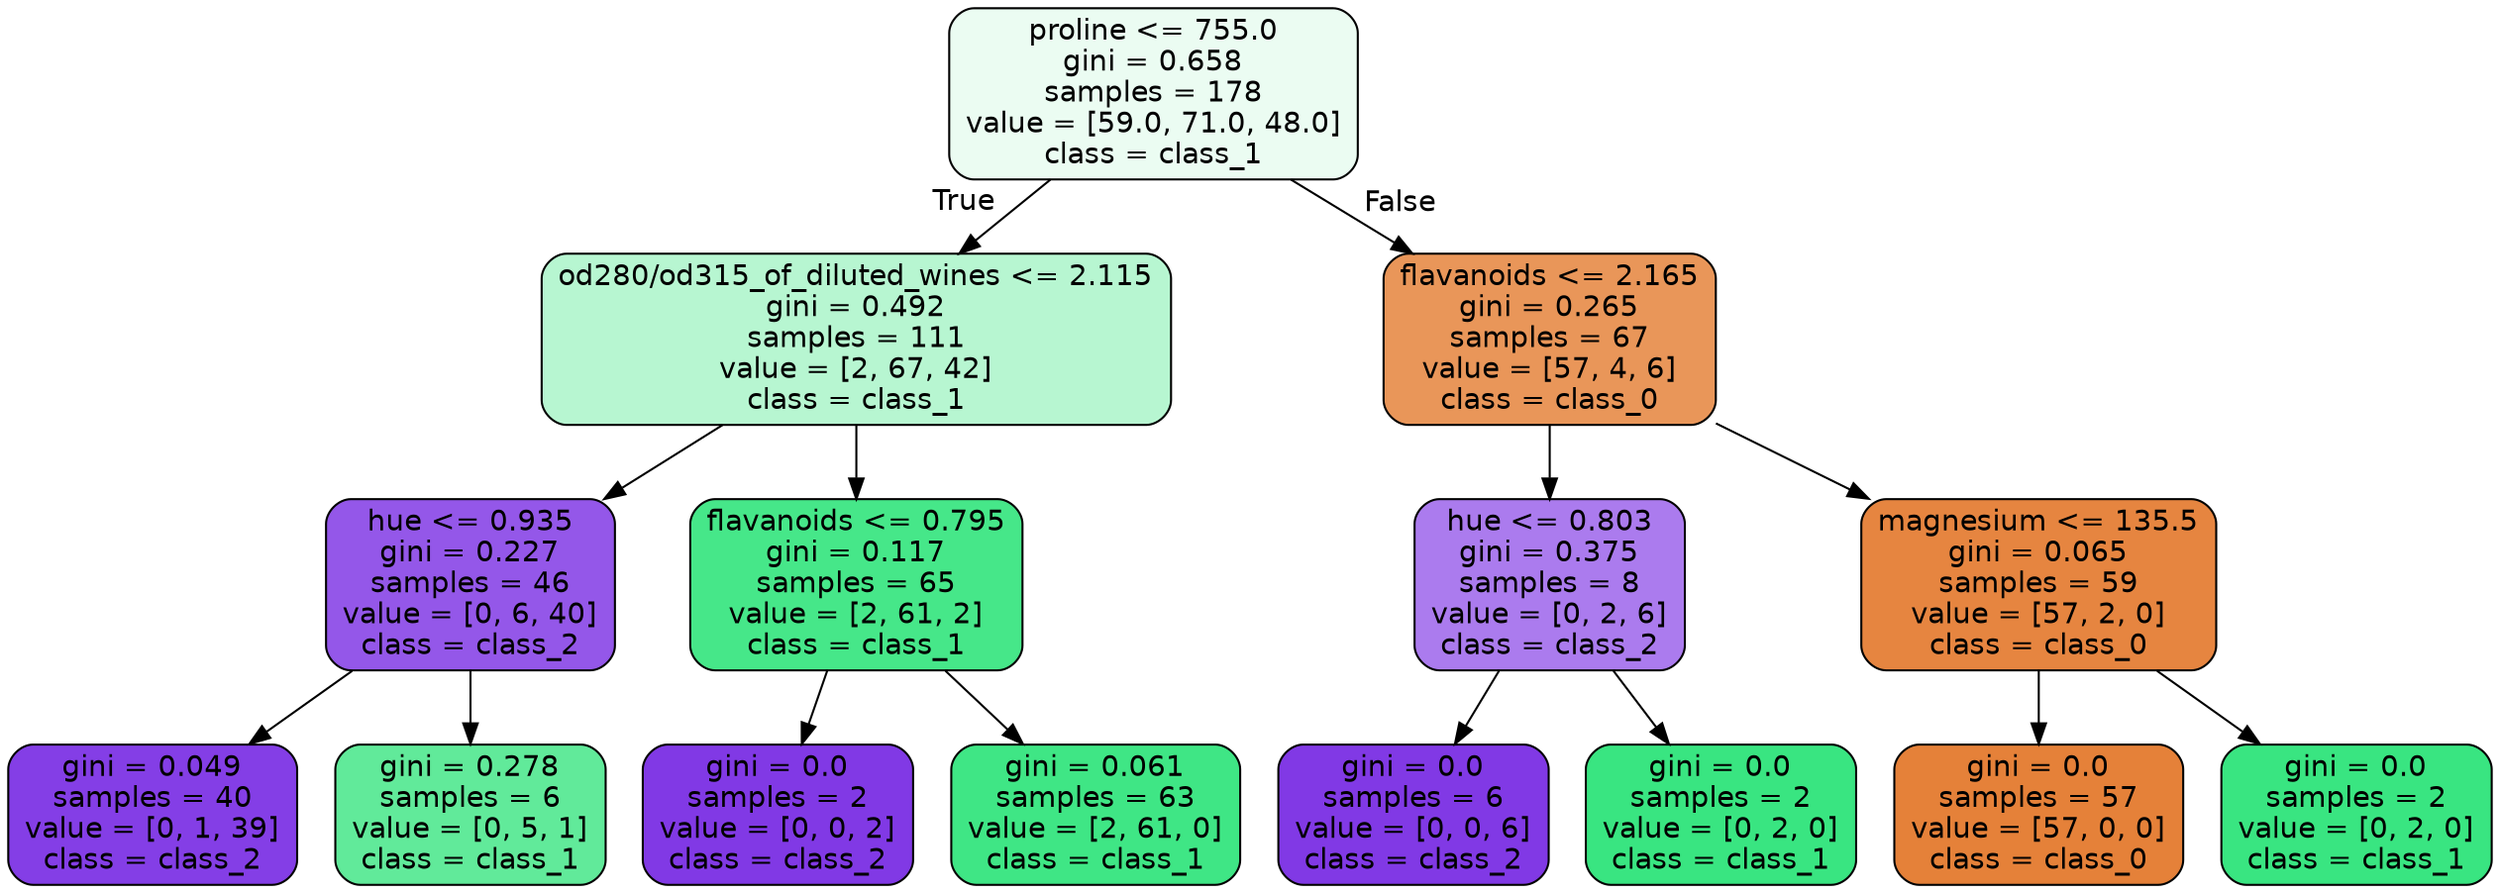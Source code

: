 digraph Tree {
node [shape=box, style="filled, rounded", color="black", fontname="helvetica"] ;
edge [fontname="helvetica"] ;
0 [label="proline <= 755.0\ngini = 0.658\nsamples = 178\nvalue = [59.0, 71.0, 48.0]\nclass = class_1", fillcolor="#ebfcf2"] ;
1 [label="od280/od315_of_diluted_wines <= 2.115\ngini = 0.492\nsamples = 111\nvalue = [2, 67, 42]\nclass = class_1", fillcolor="#b7f6d1"] ;
0 -> 1 [labeldistance=2.5, labelangle=45, headlabel="True"] ;
2 [label="hue <= 0.935\ngini = 0.227\nsamples = 46\nvalue = [0, 6, 40]\nclass = class_2", fillcolor="#9457e9"] ;
1 -> 2 ;
3 [label="gini = 0.049\nsamples = 40\nvalue = [0, 1, 39]\nclass = class_2", fillcolor="#843ee6"] ;
2 -> 3 ;
4 [label="gini = 0.278\nsamples = 6\nvalue = [0, 5, 1]\nclass = class_1", fillcolor="#61ea9a"] ;
2 -> 4 ;
5 [label="flavanoids <= 0.795\ngini = 0.117\nsamples = 65\nvalue = [2, 61, 2]\nclass = class_1", fillcolor="#46e789"] ;
1 -> 5 ;
6 [label="gini = 0.0\nsamples = 2\nvalue = [0, 0, 2]\nclass = class_2", fillcolor="#8139e5"] ;
5 -> 6 ;
7 [label="gini = 0.061\nsamples = 63\nvalue = [2, 61, 0]\nclass = class_1", fillcolor="#3fe685"] ;
5 -> 7 ;
8 [label="flavanoids <= 2.165\ngini = 0.265\nsamples = 67\nvalue = [57, 4, 6]\nclass = class_0", fillcolor="#e99659"] ;
0 -> 8 [labeldistance=2.5, labelangle=-45, headlabel="False"] ;
9 [label="hue <= 0.803\ngini = 0.375\nsamples = 8\nvalue = [0, 2, 6]\nclass = class_2", fillcolor="#ab7bee"] ;
8 -> 9 ;
10 [label="gini = 0.0\nsamples = 6\nvalue = [0, 0, 6]\nclass = class_2", fillcolor="#8139e5"] ;
9 -> 10 ;
11 [label="gini = 0.0\nsamples = 2\nvalue = [0, 2, 0]\nclass = class_1", fillcolor="#39e581"] ;
9 -> 11 ;
12 [label="magnesium <= 135.5\ngini = 0.065\nsamples = 59\nvalue = [57, 2, 0]\nclass = class_0", fillcolor="#e68540"] ;
8 -> 12 ;
13 [label="gini = 0.0\nsamples = 57\nvalue = [57, 0, 0]\nclass = class_0", fillcolor="#e58139"] ;
12 -> 13 ;
14 [label="gini = 0.0\nsamples = 2\nvalue = [0, 2, 0]\nclass = class_1", fillcolor="#39e581"] ;
12 -> 14 ;
}